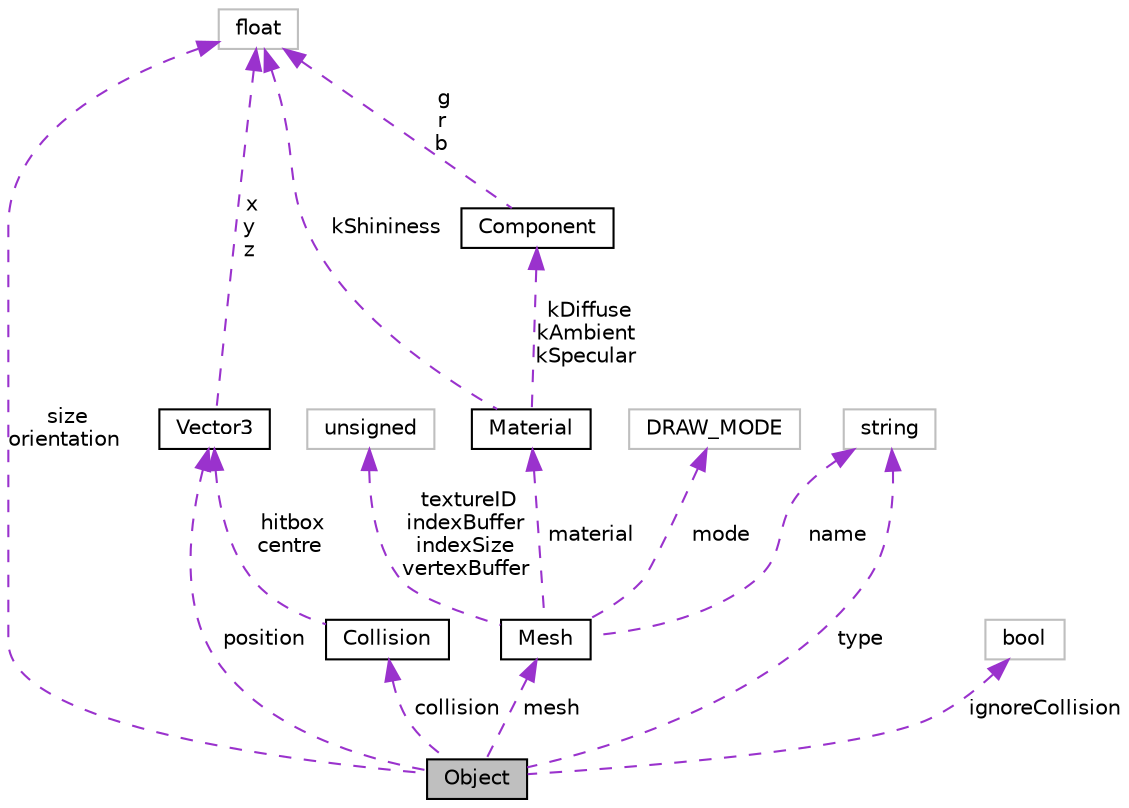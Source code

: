 digraph "Object"
{
  bgcolor="transparent";
  edge [fontname="Helvetica",fontsize="10",labelfontname="Helvetica",labelfontsize="10"];
  node [fontname="Helvetica",fontsize="10",shape=record];
  Node1 [label="Object",height=0.2,width=0.4,color="black", fillcolor="grey75", style="filled", fontcolor="black"];
  Node2 -> Node1 [dir="back",color="darkorchid3",fontsize="10",style="dashed",label=" collision" ,fontname="Helvetica"];
  Node2 [label="Collision",height=0.2,width=0.4,color="black",URL="$structCollision.html",tooltip="This is a struct that has the positions of the hitBox size and its centre. "];
  Node3 -> Node2 [dir="back",color="darkorchid3",fontsize="10",style="dashed",label=" hitbox\ncentre" ,fontname="Helvetica"];
  Node3 [label="Vector3",height=0.2,width=0.4,color="black",URL="$structVector3.html",tooltip="Defines a 3D vector and its methods. "];
  Node4 -> Node3 [dir="back",color="darkorchid3",fontsize="10",style="dashed",label=" x\ny\nz" ,fontname="Helvetica"];
  Node4 [label="float",height=0.2,width=0.4,color="grey75"];
  Node4 -> Node1 [dir="back",color="darkorchid3",fontsize="10",style="dashed",label=" size\norientation" ,fontname="Helvetica"];
  Node3 -> Node1 [dir="back",color="darkorchid3",fontsize="10",style="dashed",label=" position" ,fontname="Helvetica"];
  Node5 -> Node1 [dir="back",color="darkorchid3",fontsize="10",style="dashed",label=" ignoreCollision" ,fontname="Helvetica"];
  Node5 [label="bool",height=0.2,width=0.4,color="grey75"];
  Node6 -> Node1 [dir="back",color="darkorchid3",fontsize="10",style="dashed",label=" type" ,fontname="Helvetica"];
  Node6 [label="string",height=0.2,width=0.4,color="grey75"];
  Node7 -> Node1 [dir="back",color="darkorchid3",fontsize="10",style="dashed",label=" mesh" ,fontname="Helvetica"];
  Node7 [label="Mesh",height=0.2,width=0.4,color="black",URL="$classMesh.html",tooltip="To store VBO (vertex & color buffer) and IBO (index buffer) "];
  Node8 -> Node7 [dir="back",color="darkorchid3",fontsize="10",style="dashed",label=" material" ,fontname="Helvetica"];
  Node8 [label="Material",height=0.2,width=0.4,color="black",URL="$structMaterial.html"];
  Node4 -> Node8 [dir="back",color="darkorchid3",fontsize="10",style="dashed",label=" kShininess" ,fontname="Helvetica"];
  Node9 -> Node8 [dir="back",color="darkorchid3",fontsize="10",style="dashed",label=" kDiffuse\nkAmbient\nkSpecular" ,fontname="Helvetica"];
  Node9 [label="Component",height=0.2,width=0.4,color="black",URL="$structComponent.html"];
  Node4 -> Node9 [dir="back",color="darkorchid3",fontsize="10",style="dashed",label=" g\nr\nb" ,fontname="Helvetica"];
  Node10 -> Node7 [dir="back",color="darkorchid3",fontsize="10",style="dashed",label=" mode" ,fontname="Helvetica"];
  Node10 [label="DRAW_MODE",height=0.2,width=0.4,color="grey75"];
  Node6 -> Node7 [dir="back",color="darkorchid3",fontsize="10",style="dashed",label=" name" ,fontname="Helvetica"];
  Node11 -> Node7 [dir="back",color="darkorchid3",fontsize="10",style="dashed",label=" textureID\nindexBuffer\nindexSize\nvertexBuffer" ,fontname="Helvetica"];
  Node11 [label="unsigned",height=0.2,width=0.4,color="grey75"];
}

